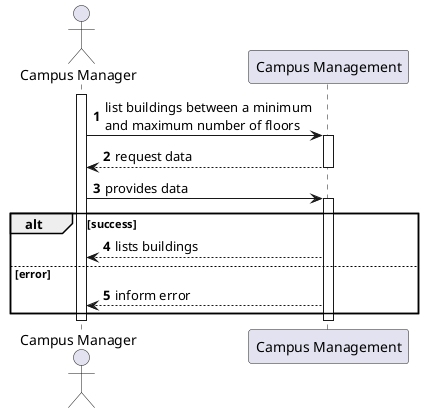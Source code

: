 @startuml
autonumber

actor "Campus Manager" as usr

participant "Campus Management" as mgm

activate usr
usr -> mgm : list buildings between a minimum\nand maximum number of floors
    activate mgm
        mgm --> usr : request data
    deactivate mgm

    usr -> mgm : provides data
    activate mgm
    alt success
        mgm --> usr : lists buildings
    else error
        mgm --> usr : inform error
    end
    deactivate mgm
deactivate usr

@enduml
